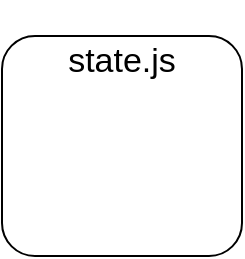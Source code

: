 <mxfile version="10.6.3" type="device"><diagram id="gouPpLSK1r97FWVVn8zu" name="Page-1"><mxGraphModel dx="758" dy="532" grid="1" gridSize="10" guides="1" tooltips="1" connect="1" arrows="1" fold="1" page="1" pageScale="1" pageWidth="827" pageHeight="1169" math="0" shadow="0"><root><mxCell id="0"/><mxCell id="1" parent="0"/><mxCell id="2J4OhSE9YtnW4yeWuWOa-1" value="" style="rounded=1;whiteSpace=wrap;html=1;" vertex="1" parent="1"><mxGeometry x="20" y="20" width="120" height="110" as="geometry"/></mxCell><mxCell id="2J4OhSE9YtnW4yeWuWOa-3" value="&lt;font style=&quot;font-size: 17px&quot;&gt;&lt;br&gt;state.js&lt;br&gt;&lt;/font&gt;&lt;br&gt;" style="text;html=1;strokeColor=none;fillColor=none;align=center;verticalAlign=middle;whiteSpace=wrap;rounded=0;" vertex="1" parent="1"><mxGeometry x="25" y="20" width="110" height="20" as="geometry"/></mxCell></root></mxGraphModel></diagram></mxfile>